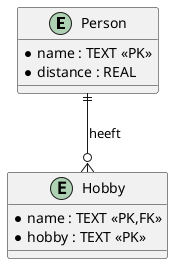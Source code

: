 @startuml
entity "Person" {
  * name : TEXT <<PK>>
  * distance : REAL
}

entity "Hobby" {
  * name : TEXT <<PK,FK>>
  * hobby : TEXT <<PK>>
}

Person ||--o{ Hobby : heeft
@enduml
